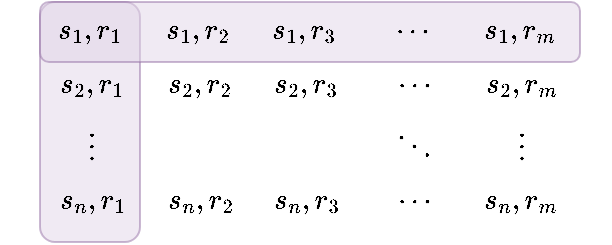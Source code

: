 <mxfile version="20.6.2" type="device"><diagram id="eyeQ_UsqcF1TjB-yzLb6" name="第 1 页"><mxGraphModel dx="372" dy="273" grid="0" gridSize="10" guides="1" tooltips="1" connect="1" arrows="1" fold="1" page="1" pageScale="1" pageWidth="827" pageHeight="1169" math="1" shadow="0"><root><mxCell id="0"/><mxCell id="1" parent="0"/><mxCell id="dB0eQ_RUYFfIUFsrwFYt-23" value="" style="rounded=1;whiteSpace=wrap;html=1;fillColor=#e1d5e7;strokeColor=#9673a6;opacity=50;" parent="1" vertex="1"><mxGeometry x="130" y="176" width="50" height="120" as="geometry"/></mxCell><mxCell id="dB0eQ_RUYFfIUFsrwFYt-24" value="" style="rounded=1;whiteSpace=wrap;html=1;fillColor=#e1d5e7;strokeColor=#9673a6;opacity=50;" parent="1" vertex="1"><mxGeometry x="130" y="176" width="270" height="30" as="geometry"/></mxCell><mxCell id="dB0eQ_RUYFfIUFsrwFYt-1" value="$$s_1,r_1$$" style="text;html=1;align=center;verticalAlign=middle;resizable=0;points=[];autosize=1;strokeColor=none;fillColor=none;" parent="1" vertex="1"><mxGeometry x="110" y="175" width="90" height="30" as="geometry"/></mxCell><mxCell id="dB0eQ_RUYFfIUFsrwFYt-5" value="$$s_1,r_2$$" style="text;html=1;align=center;verticalAlign=middle;resizable=0;points=[];autosize=1;strokeColor=none;fillColor=none;" parent="1" vertex="1"><mxGeometry x="164" y="175" width="90" height="30" as="geometry"/></mxCell><mxCell id="dB0eQ_RUYFfIUFsrwFYt-6" value="$$s_1,r_3$$" style="text;html=1;align=center;verticalAlign=middle;resizable=0;points=[];autosize=1;strokeColor=none;fillColor=none;" parent="1" vertex="1"><mxGeometry x="217" y="175" width="90" height="30" as="geometry"/></mxCell><mxCell id="dB0eQ_RUYFfIUFsrwFYt-7" value="$$\cdots$$" style="text;html=1;align=center;verticalAlign=middle;resizable=0;points=[];autosize=1;strokeColor=none;fillColor=none;" parent="1" vertex="1"><mxGeometry x="276" y="175" width="80" height="30" as="geometry"/></mxCell><mxCell id="dB0eQ_RUYFfIUFsrwFYt-9" value="$$s_1,r_m$$" style="text;html=1;align=center;verticalAlign=middle;resizable=0;points=[];autosize=1;strokeColor=none;fillColor=none;" parent="1" vertex="1"><mxGeometry x="324" y="175" width="90" height="30" as="geometry"/></mxCell><mxCell id="dB0eQ_RUYFfIUFsrwFYt-10" value="$$s_2,r_1$$" style="text;html=1;align=center;verticalAlign=middle;resizable=0;points=[];autosize=1;strokeColor=none;fillColor=none;" parent="1" vertex="1"><mxGeometry x="111" y="202" width="90" height="30" as="geometry"/></mxCell><mxCell id="dB0eQ_RUYFfIUFsrwFYt-11" value="$$s_2,r_2$$" style="text;html=1;align=center;verticalAlign=middle;resizable=0;points=[];autosize=1;strokeColor=none;fillColor=none;" parent="1" vertex="1"><mxGeometry x="165" y="202" width="90" height="30" as="geometry"/></mxCell><mxCell id="dB0eQ_RUYFfIUFsrwFYt-12" value="$$s_2,r_3$$" style="text;html=1;align=center;verticalAlign=middle;resizable=0;points=[];autosize=1;strokeColor=none;fillColor=none;" parent="1" vertex="1"><mxGeometry x="218" y="202" width="90" height="30" as="geometry"/></mxCell><mxCell id="dB0eQ_RUYFfIUFsrwFYt-13" value="$$\cdots$$" style="text;html=1;align=center;verticalAlign=middle;resizable=0;points=[];autosize=1;strokeColor=none;fillColor=none;" parent="1" vertex="1"><mxGeometry x="277" y="202" width="80" height="30" as="geometry"/></mxCell><mxCell id="dB0eQ_RUYFfIUFsrwFYt-14" value="$$s_2,r_m$$" style="text;html=1;align=center;verticalAlign=middle;resizable=0;points=[];autosize=1;strokeColor=none;fillColor=none;" parent="1" vertex="1"><mxGeometry x="325" y="202" width="90" height="30" as="geometry"/></mxCell><mxCell id="dB0eQ_RUYFfIUFsrwFYt-15" value="$$\vdots$$" style="text;html=1;align=center;verticalAlign=middle;resizable=0;points=[];autosize=1;strokeColor=none;fillColor=none;" parent="1" vertex="1"><mxGeometry x="115" y="232" width="80" height="30" as="geometry"/></mxCell><mxCell id="dB0eQ_RUYFfIUFsrwFYt-16" value="$$\vdots$$" style="text;html=1;align=center;verticalAlign=middle;resizable=0;points=[];autosize=1;strokeColor=none;fillColor=none;" parent="1" vertex="1"><mxGeometry x="330" y="232" width="80" height="30" as="geometry"/></mxCell><mxCell id="dB0eQ_RUYFfIUFsrwFYt-17" value="$$s_n,r_1$$" style="text;html=1;align=center;verticalAlign=middle;resizable=0;points=[];autosize=1;strokeColor=none;fillColor=none;" parent="1" vertex="1"><mxGeometry x="111" y="260" width="90" height="30" as="geometry"/></mxCell><mxCell id="dB0eQ_RUYFfIUFsrwFYt-18" value="$$s_n,r_2$$" style="text;html=1;align=center;verticalAlign=middle;resizable=0;points=[];autosize=1;strokeColor=none;fillColor=none;" parent="1" vertex="1"><mxGeometry x="165" y="260" width="90" height="30" as="geometry"/></mxCell><mxCell id="dB0eQ_RUYFfIUFsrwFYt-19" value="$$s_n,r_3$$" style="text;html=1;align=center;verticalAlign=middle;resizable=0;points=[];autosize=1;strokeColor=none;fillColor=none;" parent="1" vertex="1"><mxGeometry x="218" y="260" width="90" height="30" as="geometry"/></mxCell><mxCell id="dB0eQ_RUYFfIUFsrwFYt-20" value="$$\cdots$$" style="text;html=1;align=center;verticalAlign=middle;resizable=0;points=[];autosize=1;strokeColor=none;fillColor=none;" parent="1" vertex="1"><mxGeometry x="277" y="260" width="80" height="30" as="geometry"/></mxCell><mxCell id="dB0eQ_RUYFfIUFsrwFYt-21" value="$$s_n,r_m$$" style="text;html=1;align=center;verticalAlign=middle;resizable=0;points=[];autosize=1;strokeColor=none;fillColor=none;" parent="1" vertex="1"><mxGeometry x="325" y="260" width="90" height="30" as="geometry"/></mxCell><mxCell id="dB0eQ_RUYFfIUFsrwFYt-22" value="$$\ddots$$" style="text;html=1;align=center;verticalAlign=middle;resizable=0;points=[];autosize=1;strokeColor=none;fillColor=none;" parent="1" vertex="1"><mxGeometry x="277" y="230" width="80" height="30" as="geometry"/></mxCell></root></mxGraphModel></diagram></mxfile>
